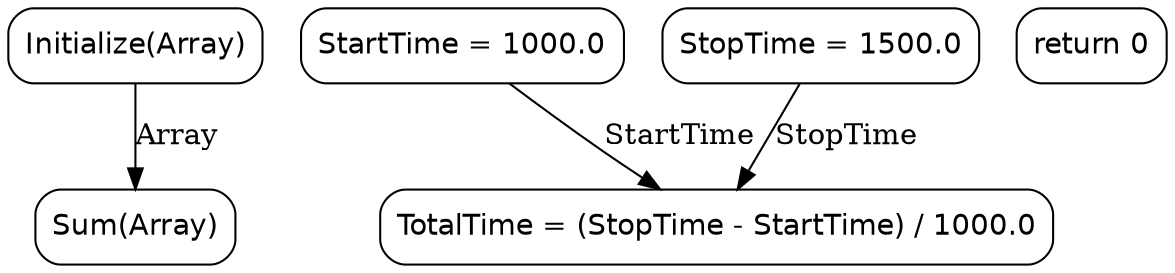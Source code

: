 digraph Test_DFG {
    node [shape=box, style=rounded, fontname="Helvetica"];
    N1 [label="Initialize(Array)"];
    N2 [label="StartTime = 1000.0"];
    N3 [label="Sum(Array)"];
    N4 [label="StopTime = 1500.0"];
    N5 [label="TotalTime = (StopTime - StartTime) / 1000.0"];
    N6 [label="return 0"];
    N1 -> N3 [label="Array"];
    N2 -> N5 [label="StartTime"];
    N4 -> N5 [label="StopTime"];
}